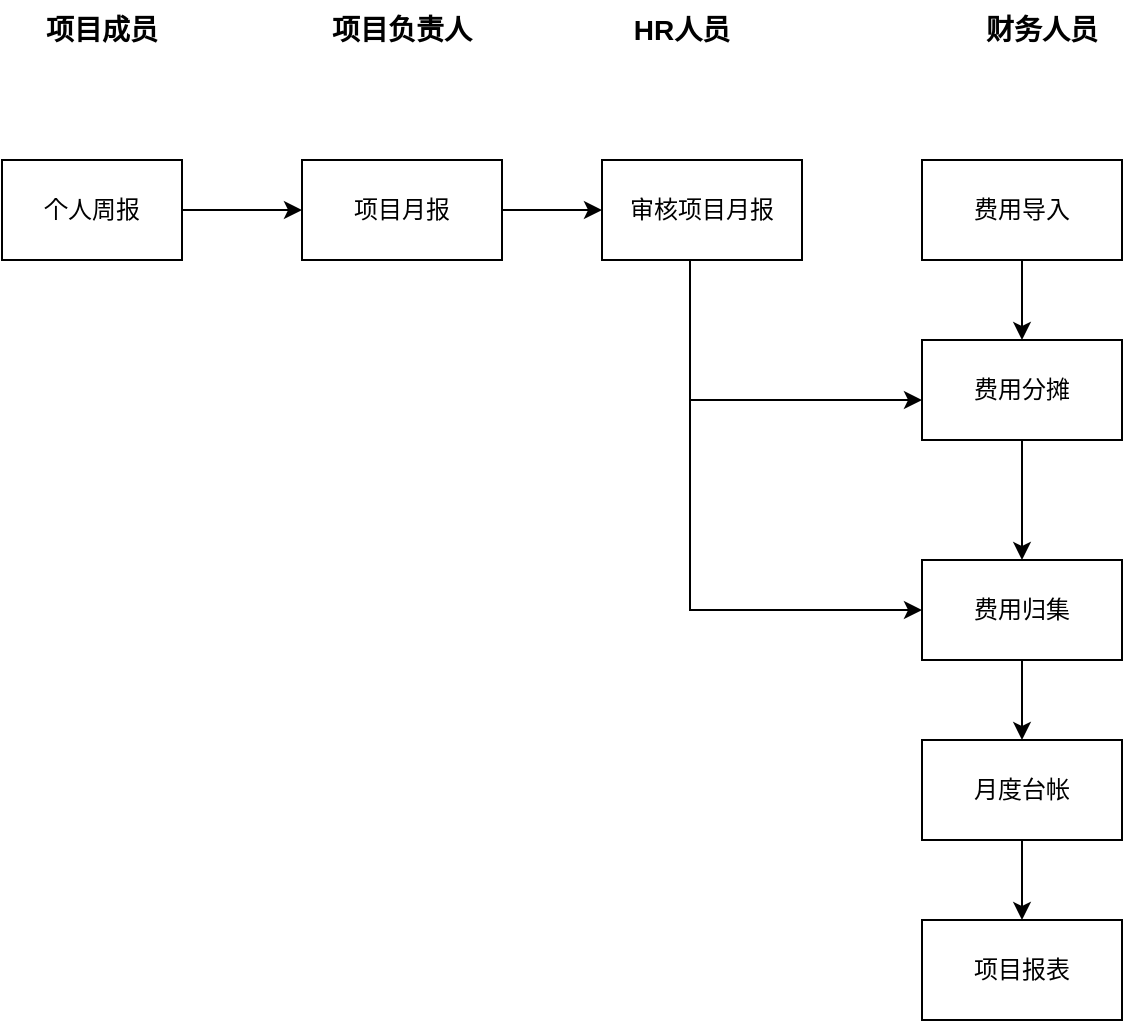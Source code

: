 <mxfile version="17.4.6" type="github" pages="2">
  <diagram id="C5RBs43oDa-KdzZeNtuy" name="总体流程">
    <mxGraphModel dx="1186" dy="654" grid="1" gridSize="10" guides="1" tooltips="1" connect="1" arrows="1" fold="1" page="1" pageScale="1" pageWidth="827" pageHeight="1169" math="0" shadow="0">
      <root>
        <mxCell id="WIyWlLk6GJQsqaUBKTNV-0" />
        <mxCell id="WIyWlLk6GJQsqaUBKTNV-1" parent="WIyWlLk6GJQsqaUBKTNV-0" />
        <mxCell id="3eUvhKsab00mlSJaE81z-7" style="edgeStyle=orthogonalEdgeStyle;rounded=0;orthogonalLoop=1;jettySize=auto;html=1;entryX=0.5;entryY=0;entryDx=0;entryDy=0;" edge="1" parent="WIyWlLk6GJQsqaUBKTNV-1" source="C-KlC-YwMYe3Bj45QQ63-0" target="C-KlC-YwMYe3Bj45QQ63-2">
          <mxGeometry relative="1" as="geometry" />
        </mxCell>
        <mxCell id="C-KlC-YwMYe3Bj45QQ63-0" value="费用导入" style="rounded=0;whiteSpace=wrap;html=1;" vertex="1" parent="WIyWlLk6GJQsqaUBKTNV-1">
          <mxGeometry x="480" y="160" width="100" height="50" as="geometry" />
        </mxCell>
        <mxCell id="C-KlC-YwMYe3Bj45QQ63-5" style="edgeStyle=orthogonalEdgeStyle;rounded=0;orthogonalLoop=1;jettySize=auto;html=1;entryX=0;entryY=0.5;entryDx=0;entryDy=0;exitX=0.44;exitY=1.01;exitDx=0;exitDy=0;exitPerimeter=0;" edge="1" parent="WIyWlLk6GJQsqaUBKTNV-1" source="a2dMxt3kqsDvFnWidYsM-1" target="C-KlC-YwMYe3Bj45QQ63-3">
          <mxGeometry relative="1" as="geometry">
            <Array as="points">
              <mxPoint x="364" y="211" />
              <mxPoint x="364" y="405" />
            </Array>
          </mxGeometry>
        </mxCell>
        <mxCell id="a2dMxt3kqsDvFnWidYsM-2" style="edgeStyle=orthogonalEdgeStyle;rounded=0;orthogonalLoop=1;jettySize=auto;html=1;entryX=0;entryY=0.5;entryDx=0;entryDy=0;" edge="1" parent="WIyWlLk6GJQsqaUBKTNV-1" source="C-KlC-YwMYe3Bj45QQ63-1" target="a2dMxt3kqsDvFnWidYsM-1">
          <mxGeometry relative="1" as="geometry" />
        </mxCell>
        <mxCell id="C-KlC-YwMYe3Bj45QQ63-1" value="项目月报" style="rounded=0;whiteSpace=wrap;html=1;" vertex="1" parent="WIyWlLk6GJQsqaUBKTNV-1">
          <mxGeometry x="170" y="160" width="100" height="50" as="geometry" />
        </mxCell>
        <mxCell id="C-KlC-YwMYe3Bj45QQ63-7" style="edgeStyle=orthogonalEdgeStyle;rounded=0;orthogonalLoop=1;jettySize=auto;html=1;entryX=0.5;entryY=0;entryDx=0;entryDy=0;" edge="1" parent="WIyWlLk6GJQsqaUBKTNV-1" source="C-KlC-YwMYe3Bj45QQ63-2" target="C-KlC-YwMYe3Bj45QQ63-3">
          <mxGeometry relative="1" as="geometry" />
        </mxCell>
        <mxCell id="C-KlC-YwMYe3Bj45QQ63-2" value="费用分摊" style="rounded=0;whiteSpace=wrap;html=1;" vertex="1" parent="WIyWlLk6GJQsqaUBKTNV-1">
          <mxGeometry x="480" y="250" width="100" height="50" as="geometry" />
        </mxCell>
        <mxCell id="C-KlC-YwMYe3Bj45QQ63-8" style="edgeStyle=orthogonalEdgeStyle;rounded=0;orthogonalLoop=1;jettySize=auto;html=1;entryX=0.5;entryY=0;entryDx=0;entryDy=0;" edge="1" parent="WIyWlLk6GJQsqaUBKTNV-1" source="C-KlC-YwMYe3Bj45QQ63-3" target="C-KlC-YwMYe3Bj45QQ63-4">
          <mxGeometry relative="1" as="geometry" />
        </mxCell>
        <mxCell id="C-KlC-YwMYe3Bj45QQ63-3" value="费用归集" style="rounded=0;whiteSpace=wrap;html=1;" vertex="1" parent="WIyWlLk6GJQsqaUBKTNV-1">
          <mxGeometry x="480" y="360" width="100" height="50" as="geometry" />
        </mxCell>
        <mxCell id="pQhmQ7CQRKjNzpdIeHt2-1" style="edgeStyle=orthogonalEdgeStyle;rounded=0;orthogonalLoop=1;jettySize=auto;html=1;entryX=0.5;entryY=0;entryDx=0;entryDy=0;" edge="1" parent="WIyWlLk6GJQsqaUBKTNV-1" source="C-KlC-YwMYe3Bj45QQ63-4" target="pQhmQ7CQRKjNzpdIeHt2-0">
          <mxGeometry relative="1" as="geometry" />
        </mxCell>
        <mxCell id="C-KlC-YwMYe3Bj45QQ63-4" value="月度台帐" style="rounded=0;whiteSpace=wrap;html=1;" vertex="1" parent="WIyWlLk6GJQsqaUBKTNV-1">
          <mxGeometry x="480" y="450" width="100" height="50" as="geometry" />
        </mxCell>
        <mxCell id="C-KlC-YwMYe3Bj45QQ63-9" value="项目负责人" style="text;html=1;strokeColor=none;fillColor=none;align=center;verticalAlign=middle;whiteSpace=wrap;rounded=0;fontStyle=1;fontSize=14;" vertex="1" parent="WIyWlLk6GJQsqaUBKTNV-1">
          <mxGeometry x="180" y="80" width="80" height="30" as="geometry" />
        </mxCell>
        <mxCell id="C-KlC-YwMYe3Bj45QQ63-10" value="财务人员" style="text;html=1;strokeColor=none;fillColor=none;align=center;verticalAlign=middle;whiteSpace=wrap;rounded=0;fontStyle=1;fontSize=14;" vertex="1" parent="WIyWlLk6GJQsqaUBKTNV-1">
          <mxGeometry x="500" y="80" width="80" height="30" as="geometry" />
        </mxCell>
        <mxCell id="C-KlC-YwMYe3Bj45QQ63-11" value="项目成员" style="text;html=1;strokeColor=none;fillColor=none;align=center;verticalAlign=middle;whiteSpace=wrap;rounded=0;fontStyle=1;fontSize=14;" vertex="1" parent="WIyWlLk6GJQsqaUBKTNV-1">
          <mxGeometry x="30" y="80" width="80" height="30" as="geometry" />
        </mxCell>
        <mxCell id="C-KlC-YwMYe3Bj45QQ63-13" style="edgeStyle=orthogonalEdgeStyle;rounded=0;orthogonalLoop=1;jettySize=auto;html=1;entryX=0;entryY=0.5;entryDx=0;entryDy=0;" edge="1" parent="WIyWlLk6GJQsqaUBKTNV-1" source="C-KlC-YwMYe3Bj45QQ63-12" target="C-KlC-YwMYe3Bj45QQ63-1">
          <mxGeometry relative="1" as="geometry" />
        </mxCell>
        <mxCell id="C-KlC-YwMYe3Bj45QQ63-12" value="个人周报" style="rounded=0;whiteSpace=wrap;html=1;" vertex="1" parent="WIyWlLk6GJQsqaUBKTNV-1">
          <mxGeometry x="20" y="160" width="90" height="50" as="geometry" />
        </mxCell>
        <mxCell id="a2dMxt3kqsDvFnWidYsM-0" value="HR人员" style="text;html=1;strokeColor=none;fillColor=none;align=center;verticalAlign=middle;whiteSpace=wrap;rounded=0;fontStyle=1;fontSize=14;" vertex="1" parent="WIyWlLk6GJQsqaUBKTNV-1">
          <mxGeometry x="320" y="80" width="80" height="30" as="geometry" />
        </mxCell>
        <mxCell id="cmwxCJccYiHBZsyU3Xxz-0" style="edgeStyle=orthogonalEdgeStyle;rounded=0;orthogonalLoop=1;jettySize=auto;html=1;entryX=0;entryY=0.6;entryDx=0;entryDy=0;entryPerimeter=0;" edge="1" parent="WIyWlLk6GJQsqaUBKTNV-1" source="a2dMxt3kqsDvFnWidYsM-1" target="C-KlC-YwMYe3Bj45QQ63-2">
          <mxGeometry relative="1" as="geometry">
            <Array as="points">
              <mxPoint x="364" y="280" />
            </Array>
          </mxGeometry>
        </mxCell>
        <mxCell id="a2dMxt3kqsDvFnWidYsM-1" value="审核项目月报" style="rounded=0;whiteSpace=wrap;html=1;" vertex="1" parent="WIyWlLk6GJQsqaUBKTNV-1">
          <mxGeometry x="320" y="160" width="100" height="50" as="geometry" />
        </mxCell>
        <mxCell id="pQhmQ7CQRKjNzpdIeHt2-0" value="项目报表" style="rounded=0;whiteSpace=wrap;html=1;" vertex="1" parent="WIyWlLk6GJQsqaUBKTNV-1">
          <mxGeometry x="480" y="540" width="100" height="50" as="geometry" />
        </mxCell>
      </root>
    </mxGraphModel>
  </diagram>
  <diagram id="tMphi7X7rhxziFKKMX2Q" name="费用分摊归集流程">
    <mxGraphModel dx="1186" dy="654" grid="1" gridSize="10" guides="1" tooltips="1" connect="1" arrows="1" fold="1" page="1" pageScale="1" pageWidth="827" pageHeight="1169" math="0" shadow="0">
      <root>
        <mxCell id="0" />
        <mxCell id="1" parent="0" />
        <mxCell id="uh0wEGTrZ8xJ_i7Rh6oP-10" style="edgeStyle=orthogonalEdgeStyle;rounded=0;orthogonalLoop=1;jettySize=auto;html=1;entryX=0.5;entryY=0;entryDx=0;entryDy=0;" edge="1" parent="1" source="LJzMgTBrtHC8OmEHoOtT-1" target="ZeHLJR3yMtc-mNUFeWJ1-1">
          <mxGeometry relative="1" as="geometry" />
        </mxCell>
        <mxCell id="LJzMgTBrtHC8OmEHoOtT-1" value="" style="ellipse;whiteSpace=wrap;html=1;aspect=fixed;" vertex="1" parent="1">
          <mxGeometry x="350" y="20" width="40" height="40" as="geometry" />
        </mxCell>
        <mxCell id="uh0wEGTrZ8xJ_i7Rh6oP-2" style="edgeStyle=orthogonalEdgeStyle;rounded=0;orthogonalLoop=1;jettySize=auto;html=1;" edge="1" parent="1" source="LJzMgTBrtHC8OmEHoOtT-2" target="SvkP7Fav64-70BOtND_c-9">
          <mxGeometry relative="1" as="geometry" />
        </mxCell>
        <mxCell id="LJzMgTBrtHC8OmEHoOtT-2" value="费用归集" style="rounded=0;whiteSpace=wrap;html=1;" vertex="1" parent="1">
          <mxGeometry x="320" y="470" width="100" height="50" as="geometry" />
        </mxCell>
        <mxCell id="SvkP7Fav64-70BOtND_c-1" style="edgeStyle=orthogonalEdgeStyle;rounded=0;orthogonalLoop=1;jettySize=auto;html=1;entryX=0.5;entryY=0;entryDx=0;entryDy=0;" edge="1" parent="1" source="LJzMgTBrtHC8OmEHoOtT-3" target="K7MxDzxGBGwwB6n0WOMq-1">
          <mxGeometry relative="1" as="geometry">
            <Array as="points">
              <mxPoint x="370" y="270" />
              <mxPoint x="230" y="270" />
            </Array>
          </mxGeometry>
        </mxCell>
        <mxCell id="SvkP7Fav64-70BOtND_c-3" style="edgeStyle=orthogonalEdgeStyle;rounded=0;orthogonalLoop=1;jettySize=auto;html=1;entryX=0.5;entryY=0;entryDx=0;entryDy=0;" edge="1" parent="1" source="LJzMgTBrtHC8OmEHoOtT-3" target="K7MxDzxGBGwwB6n0WOMq-2">
          <mxGeometry relative="1" as="geometry" />
        </mxCell>
        <mxCell id="SvkP7Fav64-70BOtND_c-4" style="edgeStyle=orthogonalEdgeStyle;rounded=0;orthogonalLoop=1;jettySize=auto;html=1;" edge="1" parent="1" source="LJzMgTBrtHC8OmEHoOtT-3" target="Ky4g3-f08VAKbqfw4vqR-1">
          <mxGeometry relative="1" as="geometry">
            <Array as="points">
              <mxPoint x="370" y="270" />
              <mxPoint x="500" y="270" />
            </Array>
          </mxGeometry>
        </mxCell>
        <mxCell id="SvkP7Fav64-70BOtND_c-7" style="edgeStyle=orthogonalEdgeStyle;rounded=0;orthogonalLoop=1;jettySize=auto;html=1;" edge="1" parent="1" source="LJzMgTBrtHC8OmEHoOtT-3" target="Ky4g3-f08VAKbqfw4vqR-2">
          <mxGeometry relative="1" as="geometry">
            <Array as="points">
              <mxPoint x="370" y="270" />
              <mxPoint x="650" y="270" />
            </Array>
          </mxGeometry>
        </mxCell>
        <mxCell id="LJzMgTBrtHC8OmEHoOtT-3" value="查看项目月报" style="rounded=0;whiteSpace=wrap;html=1;" vertex="1" parent="1">
          <mxGeometry x="320" y="180" width="100" height="50" as="geometry" />
        </mxCell>
        <mxCell id="SvkP7Fav64-70BOtND_c-8" style="edgeStyle=orthogonalEdgeStyle;rounded=0;orthogonalLoop=1;jettySize=auto;html=1;" edge="1" parent="1" source="K7MxDzxGBGwwB6n0WOMq-1" target="LJzMgTBrtHC8OmEHoOtT-2">
          <mxGeometry relative="1" as="geometry">
            <Array as="points">
              <mxPoint x="230" y="420" />
              <mxPoint x="370" y="420" />
            </Array>
          </mxGeometry>
        </mxCell>
        <mxCell id="K7MxDzxGBGwwB6n0WOMq-1" value="分摊直接投入" style="rounded=0;whiteSpace=wrap;html=1;" vertex="1" parent="1">
          <mxGeometry x="180" y="310" width="100" height="50" as="geometry" />
        </mxCell>
        <mxCell id="uh0wEGTrZ8xJ_i7Rh6oP-5" style="edgeStyle=orthogonalEdgeStyle;rounded=0;orthogonalLoop=1;jettySize=auto;html=1;entryX=0.5;entryY=0;entryDx=0;entryDy=0;" edge="1" parent="1" source="K7MxDzxGBGwwB6n0WOMq-2" target="LJzMgTBrtHC8OmEHoOtT-2">
          <mxGeometry relative="1" as="geometry" />
        </mxCell>
        <mxCell id="K7MxDzxGBGwwB6n0WOMq-2" value="分摊折旧费" style="rounded=0;whiteSpace=wrap;html=1;" vertex="1" parent="1">
          <mxGeometry x="320" y="310" width="100" height="50" as="geometry" />
        </mxCell>
        <mxCell id="uh0wEGTrZ8xJ_i7Rh6oP-4" style="edgeStyle=orthogonalEdgeStyle;rounded=0;orthogonalLoop=1;jettySize=auto;html=1;entryX=0.5;entryY=0;entryDx=0;entryDy=0;" edge="1" parent="1" source="Ky4g3-f08VAKbqfw4vqR-1" target="LJzMgTBrtHC8OmEHoOtT-2">
          <mxGeometry relative="1" as="geometry">
            <Array as="points">
              <mxPoint x="510" y="420" />
              <mxPoint x="370" y="420" />
            </Array>
          </mxGeometry>
        </mxCell>
        <mxCell id="Ky4g3-f08VAKbqfw4vqR-1" value="分摊无形资产费" style="rounded=0;whiteSpace=wrap;html=1;" vertex="1" parent="1">
          <mxGeometry x="450" y="310" width="100" height="50" as="geometry" />
        </mxCell>
        <mxCell id="uh0wEGTrZ8xJ_i7Rh6oP-8" style="edgeStyle=orthogonalEdgeStyle;rounded=0;orthogonalLoop=1;jettySize=auto;html=1;entryX=0.5;entryY=0;entryDx=0;entryDy=0;" edge="1" parent="1" source="Ky4g3-f08VAKbqfw4vqR-2" target="LJzMgTBrtHC8OmEHoOtT-2">
          <mxGeometry relative="1" as="geometry">
            <Array as="points">
              <mxPoint x="650" y="420" />
              <mxPoint x="370" y="420" />
            </Array>
          </mxGeometry>
        </mxCell>
        <mxCell id="Ky4g3-f08VAKbqfw4vqR-2" value="分摊人工费" style="rounded=0;whiteSpace=wrap;html=1;" vertex="1" parent="1">
          <mxGeometry x="600" y="310" width="100" height="50" as="geometry" />
        </mxCell>
        <mxCell id="SvkP7Fav64-70BOtND_c-2" style="edgeStyle=orthogonalEdgeStyle;rounded=0;orthogonalLoop=1;jettySize=auto;html=1;" edge="1" parent="1" source="ZeHLJR3yMtc-mNUFeWJ1-1" target="LJzMgTBrtHC8OmEHoOtT-3">
          <mxGeometry relative="1" as="geometry" />
        </mxCell>
        <mxCell id="SvkP7Fav64-70BOtND_c-6" style="edgeStyle=orthogonalEdgeStyle;rounded=0;orthogonalLoop=1;jettySize=auto;html=1;entryX=0.5;entryY=0;entryDx=0;entryDy=0;" edge="1" parent="1" source="ZeHLJR3yMtc-mNUFeWJ1-1" target="7haHlA8hCLBOKprgYql--5">
          <mxGeometry relative="1" as="geometry" />
        </mxCell>
        <mxCell id="ZeHLJR3yMtc-mNUFeWJ1-1" value="费用导入" style="rounded=0;whiteSpace=wrap;html=1;" vertex="1" parent="1">
          <mxGeometry x="320" y="100" width="100" height="50" as="geometry" />
        </mxCell>
        <mxCell id="uh0wEGTrZ8xJ_i7Rh6oP-9" style="edgeStyle=orthogonalEdgeStyle;rounded=0;orthogonalLoop=1;jettySize=auto;html=1;entryX=1;entryY=0.5;entryDx=0;entryDy=0;" edge="1" parent="1" source="7haHlA8hCLBOKprgYql--5" target="LJzMgTBrtHC8OmEHoOtT-2">
          <mxGeometry relative="1" as="geometry">
            <Array as="points">
              <mxPoint x="790" y="495" />
            </Array>
          </mxGeometry>
        </mxCell>
        <mxCell id="7haHlA8hCLBOKprgYql--5" value="其他费用" style="rounded=0;whiteSpace=wrap;html=1;" vertex="1" parent="1">
          <mxGeometry x="730" y="310" width="100" height="50" as="geometry" />
        </mxCell>
        <mxCell id="uh0wEGTrZ8xJ_i7Rh6oP-3" style="edgeStyle=orthogonalEdgeStyle;rounded=0;orthogonalLoop=1;jettySize=auto;html=1;entryX=0.5;entryY=0;entryDx=0;entryDy=0;" edge="1" parent="1">
          <mxGeometry relative="1" as="geometry">
            <mxPoint x="370" y="600" as="sourcePoint" />
            <mxPoint x="370" y="650" as="targetPoint" />
          </mxGeometry>
        </mxCell>
        <mxCell id="SvkP7Fav64-70BOtND_c-9" value="月度台帐" style="rounded=0;whiteSpace=wrap;html=1;" vertex="1" parent="1">
          <mxGeometry x="320" y="560" width="100" height="50" as="geometry" />
        </mxCell>
        <mxCell id="uh0wEGTrZ8xJ_i7Rh6oP-6" value="" style="verticalLabelPosition=bottom;verticalAlign=top;html=1;shape=mxgraph.flowchart.or;" vertex="1" parent="1">
          <mxGeometry x="350" y="650" width="40" height="40" as="geometry" />
        </mxCell>
      </root>
    </mxGraphModel>
  </diagram>
</mxfile>
